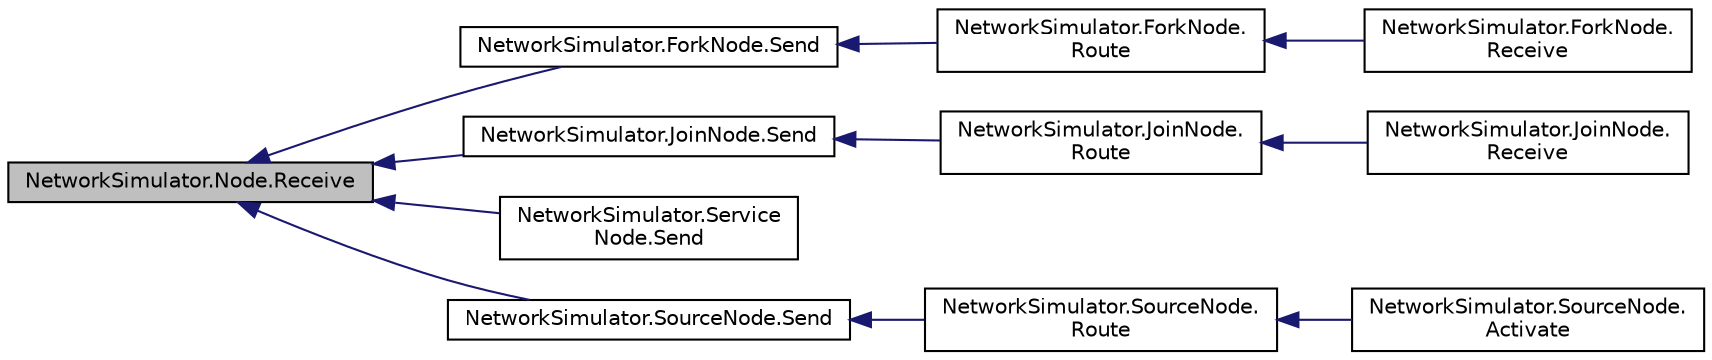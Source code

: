 digraph "NetworkSimulator.Node.Receive"
{
  edge [fontname="Helvetica",fontsize="10",labelfontname="Helvetica",labelfontsize="10"];
  node [fontname="Helvetica",fontsize="10",shape=record];
  rankdir="LR";
  Node1 [label="NetworkSimulator.Node.Receive",height=0.2,width=0.4,color="black", fillcolor="grey75", style="filled", fontcolor="black"];
  Node1 -> Node2 [dir="back",color="midnightblue",fontsize="10",style="solid",fontname="Helvetica"];
  Node2 [label="NetworkSimulator.ForkNode.Send",height=0.2,width=0.4,color="black", fillcolor="white", style="filled",URL="$class_network_simulator_1_1_fork_node.html#aa61ec4b939488e78ac16865249f764f4",tooltip="Отправляет фрагмент указанному узлу "];
  Node2 -> Node3 [dir="back",color="midnightblue",fontsize="10",style="solid",fontname="Helvetica"];
  Node3 [label="NetworkSimulator.ForkNode.\lRoute",height=0.2,width=0.4,color="black", fillcolor="white", style="filled",URL="$class_network_simulator_1_1_fork_node.html#a2268305e06c8e851a6faf2db79c89c58",tooltip="Распределяет фрагмент по узлам "];
  Node3 -> Node4 [dir="back",color="midnightblue",fontsize="10",style="solid",fontname="Helvetica"];
  Node4 [label="NetworkSimulator.ForkNode.\lReceive",height=0.2,width=0.4,color="black", fillcolor="white", style="filled",URL="$class_network_simulator_1_1_fork_node.html#aca7a8c482a32868c4a8cb7c319bd866f",tooltip="Получение фрагмента из какого-то узла "];
  Node1 -> Node5 [dir="back",color="midnightblue",fontsize="10",style="solid",fontname="Helvetica"];
  Node5 [label="NetworkSimulator.JoinNode.Send",height=0.2,width=0.4,color="black", fillcolor="white", style="filled",URL="$class_network_simulator_1_1_join_node.html#ac22f690bb07cc47c8788ae823e7c6c19",tooltip="Отправка фрагмент в заданый узел сетиобслуживания "];
  Node5 -> Node6 [dir="back",color="midnightblue",fontsize="10",style="solid",fontname="Helvetica"];
  Node6 [label="NetworkSimulator.JoinNode.\lRoute",height=0.2,width=0.4,color="black", fillcolor="white", style="filled",URL="$class_network_simulator_1_1_join_node.html#a5682ed1b31096dce17466e18e8fc8743",tooltip="Отправляет фрагмент по сети "];
  Node6 -> Node7 [dir="back",color="midnightblue",fontsize="10",style="solid",fontname="Helvetica"];
  Node7 [label="NetworkSimulator.JoinNode.\lReceive",height=0.2,width=0.4,color="black", fillcolor="white", style="filled",URL="$class_network_simulator_1_1_join_node.html#a32dc54853db194d6647d15b795981744",tooltip="Процедура приема фрагмента в интегратор "];
  Node1 -> Node8 [dir="back",color="midnightblue",fontsize="10",style="solid",fontname="Helvetica"];
  Node8 [label="NetworkSimulator.Service\lNode.Send",height=0.2,width=0.4,color="black", fillcolor="white", style="filled",URL="$class_network_simulator_1_1_service_node.html#a467615866be1603e405dfa24775dca95",tooltip="Посылает фрагмент в указанный узел "];
  Node1 -> Node9 [dir="back",color="midnightblue",fontsize="10",style="solid",fontname="Helvetica"];
  Node9 [label="NetworkSimulator.SourceNode.Send",height=0.2,width=0.4,color="black", fillcolor="white", style="filled",URL="$class_network_simulator_1_1_source_node.html#a637485f5acd4714d619014fdb7581861",tooltip="Отправление требования от источника к другому узлу "];
  Node9 -> Node10 [dir="back",color="midnightblue",fontsize="10",style="solid",fontname="Helvetica"];
  Node10 [label="NetworkSimulator.SourceNode.\lRoute",height=0.2,width=0.4,color="black", fillcolor="white", style="filled",URL="$class_network_simulator_1_1_source_node.html#a459050a9d3f549d88bcd761d90f9aa70",tooltip="Отправяляет требование из источника по сети "];
  Node10 -> Node11 [dir="back",color="midnightblue",fontsize="10",style="solid",fontname="Helvetica"];
  Node11 [label="NetworkSimulator.SourceNode.\lActivate",height=0.2,width=0.4,color="black", fillcolor="white", style="filled",URL="$class_network_simulator_1_1_source_node.html#ac57d1b9f996720128fc9c5ec08bf95da",tooltip="Передача управления источнику "];
}

